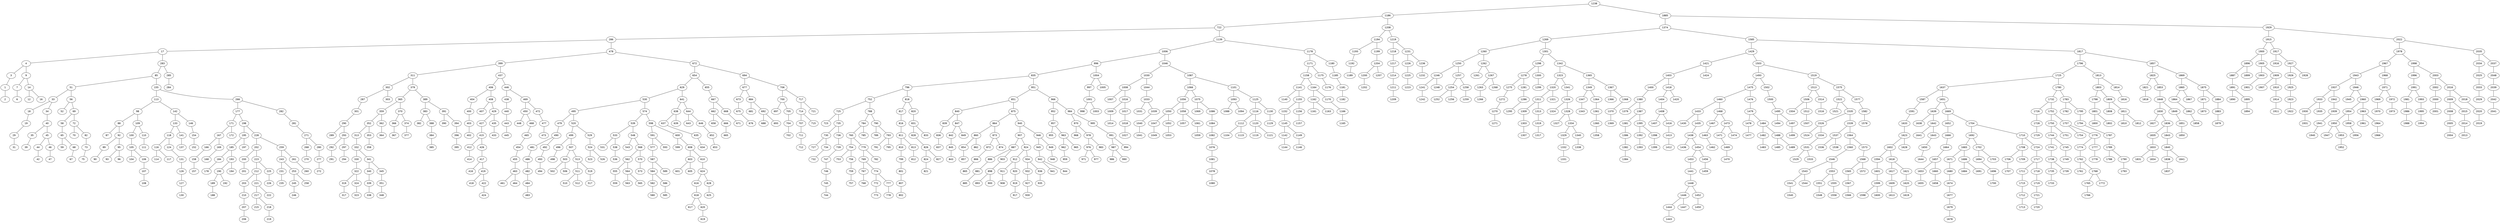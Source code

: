 graph BST {
    node [fontname="Helvetica"];
    1238 [label="1238"];
    1238 -- 1186;
    1186 [label="1186"];
    1186 -- 722;
    722 [label="722"];
    722 -- 286;
    286 [label="286"];
    286 -- 17;
    17 [label="17"];
    17 -- 4;
    4 [label="4"];
    4 -- 3;
    3 [label="3"];
    3 -- 1;
    1 [label="1"];
    1 -- 2;
    2 [label="2"];
    4 -- 9;
    9 [label="9"];
    9 -- 7;
    7 [label="7"];
    7 -- 6;
    6 [label="6"];
    9 -- 14;
    14 [label="14"];
    14 -- 12;
    12 [label="12"];
    14 -- 16;
    16 [label="16"];
    17 -- 283;
    283 [label="283"];
    283 -- 85;
    85 [label="85"];
    85 -- 51;
    51 [label="51"];
    51 -- 33;
    33 [label="33"];
    33 -- 18;
    18 [label="18"];
    18 -- 19;
    19 [label="19"];
    19 -- 29;
    29 [label="29"];
    29 -- 31;
    31 [label="31"];
    33 -- 34;
    34 [label="34"];
    34 -- 40;
    40 [label="40"];
    40 -- 35;
    35 [label="35"];
    35 -- 39;
    39 [label="39"];
    40 -- 45;
    45 [label="45"];
    45 -- 44;
    44 [label="44"];
    44 -- 42;
    42 [label="42"];
    45 -- 46;
    46 [label="46"];
    46 -- 47;
    47 [label="47"];
    51 -- 56;
    56 [label="56"];
    56 -- 52;
    52 [label="52"];
    56 -- 69;
    69 [label="69"];
    69 -- 58;
    58 [label="58"];
    58 -- 65;
    65 [label="65"];
    65 -- 59;
    59 [label="59"];
    65 -- 68;
    68 [label="68"];
    68 -- 67;
    67 [label="67"];
    69 -- 72;
    72 [label="72"];
    72 -- 70;
    70 [label="70"];
    72 -- 82;
    82 [label="82"];
    82 -- 73;
    73 [label="73"];
    73 -- 75;
    75 [label="75"];
    85 -- 155;
    155 [label="155"];
    155 -- 113;
    113 [label="113"];
    113 -- 98;
    98 [label="98"];
    98 -- 88;
    88 [label="88"];
    88 -- 87;
    87 [label="87"];
    88 -- 92;
    92 [label="92"];
    92 -- 89;
    89 [label="89"];
    89 -- 90;
    90 [label="90"];
    92 -- 95;
    95 [label="95"];
    95 -- 93;
    93 [label="93"];
    95 -- 96;
    96 [label="96"];
    98 -- 109;
    109 [label="109"];
    109 -- 100;
    100 [label="100"];
    100 -- 105;
    105 [label="105"];
    105 -- 104;
    104 [label="104"];
    105 -- 106;
    106 [label="106"];
    106 -- 107;
    107 [label="107"];
    107 -- 108;
    108 [label="108"];
    109 -- 110;
    110 [label="110"];
    110 -- 111;
    111 [label="111"];
    113 -- 142;
    142 [label="142"];
    142 -- 133;
    133 [label="133"];
    133 -- 118;
    118 [label="118"];
    118 -- 116;
    116 [label="116"];
    116 -- 114;
    114 [label="114"];
    116 -- 117;
    117 [label="117"];
    118 -- 124;
    124 [label="124"];
    124 -- 131;
    131 [label="131"];
    131 -- 126;
    126 [label="126"];
    126 -- 127;
    127 [label="127"];
    127 -- 130;
    130 [label="130"];
    133 -- 141;
    141 [label="141"];
    141 -- 137;
    137 [label="137"];
    142 -- 146;
    146 [label="146"];
    146 -- 154;
    154 [label="154"];
    154 -- 152;
    152 [label="152"];
    155 -- 266;
    266 [label="266"];
    266 -- 177;
    177 [label="177"];
    177 -- 171;
    171 [label="171"];
    171 -- 167;
    167 [label="167"];
    167 -- 166;
    166 [label="166"];
    166 -- 158;
    158 [label="158"];
    158 -- 157;
    157 [label="157"];
    167 -- 169;
    169 [label="169"];
    169 -- 168;
    168 [label="168"];
    171 -- 172;
    172 [label="172"];
    177 -- 198;
    198 [label="198"];
    198 -- 195;
    195 [label="195"];
    195 -- 185;
    185 [label="185"];
    185 -- 184;
    184 [label="184"];
    184 -- 178;
    178 [label="178"];
    185 -- 193;
    193 [label="193"];
    193 -- 190;
    190 [label="190"];
    190 -- 189;
    189 [label="189"];
    189 -- 188;
    188 [label="188"];
    190 -- 192;
    192 [label="192"];
    193 -- 194;
    194 [label="194"];
    195 -- 197;
    197 [label="197"];
    198 -- 228;
    228 [label="228"];
    228 -- 202;
    202 [label="202"];
    202 -- 200;
    200 [label="200"];
    200 -- 201;
    201 [label="201"];
    202 -- 223;
    223 [label="223"];
    223 -- 212;
    212 [label="212"];
    212 -- 203;
    203 [label="203"];
    203 -- 210;
    210 [label="210"];
    210 -- 207;
    207 [label="207"];
    207 -- 206;
    206 [label="206"];
    212 -- 221;
    221 [label="221"];
    221 -- 217;
    217 [label="217"];
    217 -- 215;
    215 [label="215"];
    217 -- 218;
    218 [label="218"];
    218 -- 219;
    219 [label="219"];
    221 -- 222;
    222 [label="222"];
    223 -- 225;
    225 [label="225"];
    225 -- 226;
    226 [label="226"];
    228 -- 259;
    259 [label="259"];
    259 -- 243;
    243 [label="243"];
    243 -- 231;
    231 [label="231"];
    231 -- 235;
    235 [label="235"];
    243 -- 253;
    253 [label="253"];
    253 -- 245;
    245 [label="245"];
    245 -- 246;
    246 [label="246"];
    253 -- 258;
    258 [label="258"];
    259 -- 261;
    261 [label="261"];
    261 -- 260;
    260 [label="260"];
    266 -- 282;
    282 [label="282"];
    282 -- 281;
    281 [label="281"];
    281 -- 271;
    271 [label="271"];
    271 -- 268;
    268 [label="268"];
    268 -- 270;
    270 [label="270"];
    271 -- 280;
    280 [label="280"];
    280 -- 277;
    277 [label="277"];
    277 -- 272;
    272 [label="272"];
    283 -- 285;
    285 [label="285"];
    285 -- 284;
    284 [label="284"];
    286 -- 478;
    478 [label="478"];
    478 -- 399;
    399 [label="399"];
    399 -- 311;
    311 [label="311"];
    311 -- 302;
    302 [label="302"];
    302 -- 287;
    287 [label="287"];
    287 -- 301;
    301 [label="301"];
    301 -- 290;
    290 [label="290"];
    290 -- 289;
    289 [label="289"];
    290 -- 293;
    293 [label="293"];
    293 -- 292;
    292 [label="292"];
    292 -- 291;
    291 [label="291"];
    293 -- 297;
    297 [label="297"];
    297 -- 294;
    294 [label="294"];
    302 -- 303;
    303 [label="303"];
    311 -- 379;
    379 [label="379"];
    379 -- 365;
    365 [label="365"];
    365 -- 359;
    359 [label="359"];
    359 -- 352;
    352 [label="352"];
    352 -- 313;
    313 [label="313"];
    313 -- 332;
    332 [label="332"];
    332 -- 330;
    330 [label="330"];
    330 -- 322;
    322 [label="322"];
    322 -- 319;
    319 [label="319"];
    319 -- 317;
    317 [label="317"];
    322 -- 324;
    324 [label="324"];
    324 -- 323;
    323 [label="323"];
    332 -- 341;
    341 [label="341"];
    341 -- 340;
    340 [label="340"];
    340 -- 339;
    339 [label="339"];
    339 -- 338;
    338 [label="338"];
    341 -- 345;
    345 [label="345"];
    345 -- 351;
    351 [label="351"];
    351 -- 348;
    348 [label="348"];
    352 -- 353;
    353 [label="353"];
    353 -- 358;
    358 [label="358"];
    359 -- 362;
    362 [label="362"];
    362 -- 364;
    364 [label="364"];
    365 -- 370;
    370 [label="370"];
    370 -- 366;
    366 [label="366"];
    366 -- 367;
    367 [label="367"];
    370 -- 374;
    374 [label="374"];
    374 -- 377;
    377 [label="377"];
    379 -- 389;
    389 [label="389"];
    389 -- 383;
    383 [label="383"];
    383 -- 382;
    382 [label="382"];
    383 -- 388;
    388 [label="388"];
    388 -- 384;
    384 [label="384"];
    384 -- 385;
    385 [label="385"];
    389 -- 391;
    391 [label="391"];
    391 -- 390;
    390 [label="390"];
    391 -- 394;
    394 [label="394"];
    394 -- 396;
    396 [label="396"];
    396 -- 395;
    395 [label="395"];
    399 -- 437;
    437 [label="437"];
    437 -- 406;
    406 [label="406"];
    406 -- 404;
    404 [label="404"];
    404 -- 400;
    400 [label="400"];
    400 -- 403;
    403 [label="403"];
    403 -- 402;
    402 [label="402"];
    406 -- 408;
    408 [label="408"];
    408 -- 407;
    407 [label="407"];
    408 -- 429;
    429 [label="429"];
    429 -- 427;
    427 [label="427"];
    427 -- 415;
    415 [label="415"];
    415 -- 412;
    412 [label="412"];
    412 -- 414;
    414 [label="414"];
    415 -- 426;
    426 [label="426"];
    426 -- 417;
    417 [label="417"];
    417 -- 416;
    416 [label="416"];
    417 -- 419;
    419 [label="419"];
    419 -- 418;
    418 [label="418"];
    419 -- 422;
    422 [label="422"];
    422 -- 424;
    424 [label="424"];
    429 -- 435;
    435 [label="435"];
    435 -- 433;
    433 [label="433"];
    437 -- 446;
    446 [label="446"];
    446 -- 438;
    438 [label="438"];
    438 -- 440;
    440 [label="440"];
    440 -- 443;
    443 [label="443"];
    443 -- 445;
    445 [label="445"];
    446 -- 469;
    469 [label="469"];
    469 -- 450;
    450 [label="450"];
    450 -- 448;
    448 [label="448"];
    450 -- 468;
    468 [label="468"];
    468 -- 465;
    465 [label="465"];
    465 -- 454;
    454 [label="454"];
    454 -- 455;
    455 [label="455"];
    455 -- 463;
    463 [label="463"];
    463 -- 461;
    461 [label="461"];
    463 -- 464;
    464 [label="464"];
    469 -- 472;
    472 [label="472"];
    472 -- 477;
    477 [label="477"];
    477 -- 473;
    473 [label="473"];
    478 -- 672;
    672 [label="672"];
    672 -- 654;
    654 [label="654"];
    654 -- 629;
    629 [label="629"];
    629 -- 530;
    530 [label="530"];
    530 -- 495;
    495 [label="495"];
    495 -- 479;
    479 [label="479"];
    479 -- 490;
    490 [label="490"];
    490 -- 481;
    481 [label="481"];
    481 -- 486;
    486 [label="486"];
    486 -- 482;
    482 [label="482"];
    482 -- 484;
    484 [label="484"];
    484 -- 483;
    483 [label="483"];
    490 -- 492;
    492 [label="492"];
    492 -- 493;
    493 [label="493"];
    493 -- 494;
    494 [label="494"];
    495 -- 520;
    520 [label="520"];
    520 -- 499;
    499 [label="499"];
    499 -- 496;
    496 [label="496"];
    496 -- 498;
    498 [label="498"];
    499 -- 507;
    507 [label="507"];
    507 -- 503;
    503 [label="503"];
    503 -- 502;
    502 [label="502"];
    503 -- 506;
    506 [label="506"];
    507 -- 513;
    513 [label="513"];
    513 -- 511;
    511 [label="511"];
    511 -- 510;
    510 [label="510"];
    511 -- 512;
    512 [label="512"];
    513 -- 519;
    519 [label="519"];
    519 -- 517;
    517 [label="517"];
    520 -- 529;
    529 [label="529"];
    529 -- 524;
    524 [label="524"];
    524 -- 523;
    523 [label="523"];
    524 -- 526;
    526 [label="526"];
    530 -- 574;
    574 [label="574"];
    574 -- 539;
    539 [label="539"];
    539 -- 533;
    533 [label="533"];
    533 -- 531;
    531 [label="531"];
    533 -- 538;
    538 [label="538"];
    538 -- 536;
    536 [label="536"];
    539 -- 548;
    548 [label="548"];
    548 -- 543;
    543 [label="543"];
    548 -- 568;
    568 [label="568"];
    568 -- 562;
    562 [label="562"];
    562 -- 555;
    555 [label="555"];
    555 -- 559;
    559 [label="559"];
    562 -- 564;
    564 [label="564"];
    564 -- 563;
    563 [label="563"];
    564 -- 565;
    565 [label="565"];
    568 -- 570;
    570 [label="570"];
    570 -- 573;
    573 [label="573"];
    574 -- 598;
    598 [label="598"];
    598 -- 591;
    591 [label="591"];
    591 -- 577;
    577 [label="577"];
    577 -- 587;
    587 [label="587"];
    587 -- 584;
    584 [label="584"];
    584 -- 582;
    582 [label="582"];
    582 -- 580;
    580 [label="580"];
    584 -- 586;
    586 [label="586"];
    586 -- 585;
    585 [label="585"];
    587 -- 589;
    589 [label="589"];
    591 -- 593;
    593 [label="593"];
    598 -- 600;
    600 [label="600"];
    600 -- 599;
    599 [label="599"];
    600 -- 608;
    608 [label="608"];
    608 -- 603;
    603 [label="603"];
    603 -- 601;
    601 [label="601"];
    603 -- 605;
    605 [label="605"];
    608 -- 610;
    610 [label="610"];
    610 -- 624;
    624 [label="624"];
    624 -- 616;
    616 [label="616"];
    616 -- 618;
    618 [label="618"];
    618 -- 617;
    617 [label="617"];
    618 -- 620;
    620 [label="620"];
    620 -- 619;
    619 [label="619"];
    624 -- 628;
    628 [label="628"];
    628 -- 625;
    625 [label="625"];
    629 -- 641;
    641 [label="641"];
    641 -- 638;
    638 [label="638"];
    638 -- 637;
    637 [label="637"];
    637 -- 635;
    635 [label="635"];
    635 -- 634;
    634 [label="634"];
    638 -- 639;
    639 [label="639"];
    641 -- 644;
    644 [label="644"];
    644 -- 643;
    643 [label="643"];
    644 -- 646;
    646 [label="646"];
    646 -- 652;
    652 [label="652"];
    652 -- 653;
    653 [label="653"];
    654 -- 655;
    655 [label="655"];
    655 -- 667;
    667 [label="667"];
    667 -- 662;
    662 [label="662"];
    662 -- 658;
    658 [label="658"];
    662 -- 666;
    666 [label="666"];
    666 -- 665;
    665 [label="665"];
    667 -- 668;
    668 [label="668"];
    668 -- 671;
    671 [label="671"];
    672 -- 694;
    694 [label="694"];
    694 -- 677;
    677 [label="677"];
    677 -- 673;
    673 [label="673"];
    673 -- 675;
    675 [label="675"];
    675 -- 676;
    676 [label="676"];
    677 -- 684;
    684 [label="684"];
    684 -- 681;
    681 [label="681"];
    684 -- 692;
    692 [label="692"];
    692 -- 688;
    688 [label="688"];
    692 -- 693;
    693 [label="693"];
    694 -- 706;
    706 [label="706"];
    706 -- 700;
    700 [label="700"];
    700 -- 697;
    697 [label="697"];
    700 -- 705;
    705 [label="705"];
    705 -- 704;
    704 [label="704"];
    704 -- 702;
    702 [label="702"];
    706 -- 717;
    717 [label="717"];
    717 -- 714;
    714 [label="714"];
    714 -- 707;
    707 [label="707"];
    707 -- 711;
    711 [label="711"];
    711 -- 712;
    712 [label="712"];
    714 -- 715;
    715 [label="715"];
    717 -- 721;
    721 [label="721"];
    722 -- 1139;
    1139 [label="1139"];
    1139 -- 1006;
    1006 [label="1006"];
    1006 -- 996;
    996 [label="996"];
    996 -- 835;
    835 [label="835"];
    835 -- 796;
    796 [label="796"];
    796 -- 752;
    752 [label="752"];
    752 -- 725;
    725 [label="725"];
    725 -- 723;
    723 [label="723"];
    725 -- 735;
    735 [label="735"];
    735 -- 730;
    730 [label="730"];
    730 -- 727;
    727 [label="727"];
    730 -- 734;
    734 [label="734"];
    734 -- 732;
    732 [label="732"];
    735 -- 736;
    736 [label="736"];
    736 -- 739;
    739 [label="739"];
    739 -- 747;
    747 [label="747"];
    747 -- 746;
    746 [label="746"];
    746 -- 745;
    745 [label="745"];
    745 -- 744;
    744 [label="744"];
    752 -- 788;
    788 [label="788"];
    788 -- 784;
    784 [label="784"];
    784 -- 760;
    760 [label="760"];
    760 -- 754;
    754 [label="754"];
    754 -- 753;
    753 [label="753"];
    754 -- 756;
    756 [label="756"];
    756 -- 759;
    759 [label="759"];
    759 -- 757;
    757 [label="757"];
    760 -- 779;
    779 [label="779"];
    779 -- 769;
    769 [label="769"];
    769 -- 767;
    767 [label="767"];
    767 -- 768;
    768 [label="768"];
    769 -- 774;
    774 [label="774"];
    774 -- 772;
    772 [label="772"];
    772 -- 773;
    773 [label="773"];
    774 -- 777;
    777 [label="777"];
    777 -- 778;
    778 [label="778"];
    779 -- 782;
    782 [label="782"];
    784 -- 785;
    785 [label="785"];
    788 -- 790;
    790 [label="790"];
    790 -- 789;
    789 [label="789"];
    790 -- 793;
    793 [label="793"];
    793 -- 791;
    791 [label="791"];
    793 -- 795;
    795 [label="795"];
    796 -- 818;
    818 [label="818"];
    818 -- 817;
    817 [label="817"];
    817 -- 816;
    816 [label="816"];
    816 -- 811;
    811 [label="811"];
    811 -- 810;
    810 [label="810"];
    810 -- 799;
    799 [label="799"];
    799 -- 801;
    801 [label="801"];
    801 -- 807;
    807 [label="807"];
    807 -- 802;
    802 [label="802"];
    811 -- 813;
    813 [label="813"];
    813 -- 812;
    812 [label="812"];
    818 -- 820;
    820 [label="820"];
    820 -- 831;
    831 [label="831"];
    831 -- 828;
    828 [label="828"];
    828 -- 826;
    826 [label="826"];
    826 -- 824;
    824 [label="824"];
    824 -- 821;
    821 [label="821"];
    826 -- 827;
    827 [label="827"];
    831 -- 833;
    833 [label="833"];
    835 -- 951;
    951 [label="951"];
    951 -- 851;
    851 [label="851"];
    851 -- 840;
    840 [label="840"];
    840 -- 839;
    839 [label="839"];
    839 -- 836;
    836 [label="836"];
    836 -- 837;
    837 [label="837"];
    840 -- 847;
    847 [label="847"];
    847 -- 842;
    842 [label="842"];
    842 -- 845;
    845 [label="845"];
    845 -- 843;
    843 [label="843"];
    847 -- 849;
    849 [label="849"];
    851 -- 875;
    875 [label="875"];
    875 -- 864;
    864 [label="864"];
    864 -- 860;
    860 [label="860"];
    860 -- 854;
    854 [label="854"];
    854 -- 857;
    857 [label="857"];
    860 -- 862;
    862 [label="862"];
    864 -- 873;
    873 [label="873"];
    873 -- 872;
    872 [label="872"];
    872 -- 866;
    866 [label="866"];
    866 -- 865;
    865 [label="865"];
    873 -- 874;
    874 [label="874"];
    875 -- 940;
    940 [label="940"];
    940 -- 907;
    907 [label="907"];
    907 -- 887;
    887 [label="887"];
    887 -- 886;
    886 [label="886"];
    886 -- 881;
    881 [label="881"];
    881 -- 885;
    885 [label="885"];
    887 -- 903;
    903 [label="903"];
    903 -- 898;
    898 [label="898"];
    898 -- 893;
    893 [label="893"];
    898 -- 900;
    900 [label="900"];
    907 -- 924;
    924 [label="924"];
    924 -- 912;
    912 [label="912"];
    912 -- 911;
    911 [label="911"];
    911 -- 908;
    908 [label="908"];
    912 -- 920;
    920 [label="920"];
    920 -- 919;
    919 [label="919"];
    919 -- 917;
    917 [label="917"];
    924 -- 934;
    934 [label="934"];
    934 -- 932;
    932 [label="932"];
    932 -- 927;
    927 [label="927"];
    927 -- 930;
    930 [label="930"];
    934 -- 936;
    936 [label="936"];
    936 -- 935;
    935 [label="935"];
    940 -- 946;
    946 [label="946"];
    946 -- 945;
    945 [label="945"];
    945 -- 942;
    942 [label="942"];
    942 -- 941;
    941 [label="941"];
    942 -- 944;
    944 [label="944"];
    946 -- 949;
    949 [label="949"];
    949 -- 948;
    948 [label="948"];
    951 -- 966;
    966 [label="966"];
    966 -- 952;
    952 [label="952"];
    952 -- 957;
    957 [label="957"];
    957 -- 955;
    955 [label="955"];
    957 -- 963;
    963 [label="963"];
    963 -- 962;
    962 [label="962"];
    962 -- 959;
    959 [label="959"];
    963 -- 965;
    965 [label="965"];
    966 -- 984;
    984 [label="984"];
    984 -- 970;
    970 [label="970"];
    970 -- 968;
    968 [label="968"];
    970 -- 978;
    978 [label="978"];
    978 -- 976;
    976 [label="976"];
    976 -- 971;
    971 [label="971"];
    976 -- 977;
    977 [label="977"];
    978 -- 983;
    983 [label="983"];
    984 -- 995;
    995 [label="995"];
    995 -- 991;
    991 [label="991"];
    991 -- 987;
    987 [label="987"];
    987 -- 986;
    986 [label="986"];
    987 -- 990;
    990 [label="990"];
    991 -- 994;
    994 [label="994"];
    996 -- 1004;
    1004 [label="1004"];
    1004 -- 997;
    997 [label="997"];
    997 -- 1001;
    1001 [label="1001"];
    1001 -- 998;
    998 [label="998"];
    1001 -- 1003;
    1003 [label="1003"];
    1004 -- 1005;
    1005 [label="1005"];
    1006 -- 1046;
    1046 [label="1046"];
    1046 -- 1030;
    1030 [label="1030"];
    1030 -- 1008;
    1008 [label="1008"];
    1008 -- 1007;
    1007 [label="1007"];
    1008 -- 1016;
    1016 [label="1016"];
    1016 -- 1009;
    1009 [label="1009"];
    1009 -- 1014;
    1014 [label="1014"];
    1016 -- 1017;
    1017 [label="1017"];
    1017 -- 1018;
    1018 [label="1018"];
    1018 -- 1027;
    1027 [label="1027"];
    1030 -- 1044;
    1044 [label="1044"];
    1044 -- 1033;
    1033 [label="1033"];
    1033 -- 1031;
    1031 [label="1031"];
    1033 -- 1039;
    1039 [label="1039"];
    1039 -- 1040;
    1040 [label="1040"];
    1040 -- 1041;
    1041 [label="1041"];
    1046 -- 1087;
    1087 [label="1087"];
    1087 -- 1066;
    1066 [label="1066"];
    1066 -- 1056;
    1056 [label="1056"];
    1056 -- 1050;
    1050 [label="1050"];
    1050 -- 1047;
    1047 [label="1047"];
    1047 -- 1049;
    1049 [label="1049"];
    1050 -- 1052;
    1052 [label="1052"];
    1052 -- 1053;
    1053 [label="1053"];
    1056 -- 1058;
    1058 [label="1058"];
    1058 -- 1057;
    1057 [label="1057"];
    1058 -- 1061;
    1061 [label="1061"];
    1061 -- 1059;
    1059 [label="1059"];
    1066 -- 1075;
    1075 [label="1075"];
    1075 -- 1069;
    1069 [label="1069"];
    1075 -- 1086;
    1086 [label="1086"];
    1086 -- 1084;
    1084 [label="1084"];
    1084 -- 1082;
    1082 [label="1082"];
    1082 -- 1076;
    1076 [label="1076"];
    1076 -- 1081;
    1081 [label="1081"];
    1081 -- 1078;
    1078 [label="1078"];
    1078 -- 1080;
    1080 [label="1080"];
    1087 -- 1101;
    1101 [label="1101"];
    1101 -- 1093;
    1093 [label="1093"];
    1093 -- 1088;
    1088 [label="1088"];
    1093 -- 1094;
    1094 [label="1094"];
    1101 -- 1125;
    1125 [label="1125"];
    1125 -- 1116;
    1116 [label="1116"];
    1116 -- 1112;
    1112 [label="1112"];
    1112 -- 1104;
    1104 [label="1104"];
    1112 -- 1115;
    1115 [label="1115"];
    1116 -- 1120;
    1120 [label="1120"];
    1120 -- 1119;
    1119 [label="1119"];
    1120 -- 1121;
    1121 [label="1121"];
    1125 -- 1130;
    1130 [label="1130"];
    1130 -- 1129;
    1129 [label="1129"];
    1139 -- 1178;
    1178 [label="1178"];
    1178 -- 1171;
    1171 [label="1171"];
    1171 -- 1158;
    1158 [label="1158"];
    1158 -- 1141;
    1141 [label="1141"];
    1141 -- 1140;
    1140 [label="1140"];
    1141 -- 1155;
    1155 [label="1155"];
    1155 -- 1152;
    1152 [label="1152"];
    1152 -- 1145;
    1145 [label="1145"];
    1145 -- 1142;
    1142 [label="1142"];
    1142 -- 1144;
    1144 [label="1144"];
    1145 -- 1149;
    1149 [label="1149"];
    1149 -- 1146;
    1146 [label="1146"];
    1155 -- 1156;
    1156 [label="1156"];
    1156 -- 1157;
    1157 [label="1157"];
    1158 -- 1164;
    1164 [label="1164"];
    1164 -- 1162;
    1162 [label="1162"];
    1162 -- 1161;
    1161 [label="1161"];
    1162 -- 1163;
    1163 [label="1163"];
    1164 -- 1170;
    1170 [label="1170"];
    1170 -- 1166;
    1166 [label="1166"];
    1166 -- 1165;
    1165 [label="1165"];
    1171 -- 1175;
    1175 [label="1175"];
    1175 -- 1176;
    1176 [label="1176"];
    1178 -- 1180;
    1180 [label="1180"];
    1180 -- 1185;
    1185 [label="1185"];
    1185 -- 1181;
    1181 [label="1181"];
    1181 -- 1182;
    1182 [label="1182"];
    1186 -- 1208;
    1208 [label="1208"];
    1208 -- 1194;
    1194 [label="1194"];
    1194 -- 1193;
    1193 [label="1193"];
    1193 -- 1192;
    1192 [label="1192"];
    1192 -- 1189;
    1189 [label="1189"];
    1194 -- 1199;
    1199 [label="1199"];
    1199 -- 1204;
    1204 [label="1204"];
    1204 -- 1200;
    1200 [label="1200"];
    1200 -- 1202;
    1202 [label="1202"];
    1204 -- 1207;
    1207 [label="1207"];
    1208 -- 1219;
    1219 [label="1219"];
    1219 -- 1218;
    1218 [label="1218"];
    1218 -- 1217;
    1217 [label="1217"];
    1217 -- 1214;
    1214 [label="1214"];
    1214 -- 1211;
    1211 [label="1211"];
    1211 -- 1209;
    1209 [label="1209"];
    1219 -- 1231;
    1231 [label="1231"];
    1231 -- 1226;
    1226 [label="1226"];
    1226 -- 1225;
    1225 [label="1225"];
    1225 -- 1223;
    1223 [label="1223"];
    1231 -- 1236;
    1236 [label="1236"];
    1236 -- 1232;
    1232 [label="1232"];
    1238 -- 1885;
    1885 [label="1885"];
    1885 -- 1374;
    1374 [label="1374"];
    1374 -- 1269;
    1269 [label="1269"];
    1269 -- 1260;
    1260 [label="1260"];
    1260 -- 1250;
    1250 [label="1250"];
    1250 -- 1246;
    1246 [label="1246"];
    1246 -- 1241;
    1241 [label="1241"];
    1241 -- 1242;
    1242 [label="1242"];
    1246 -- 1248;
    1248 [label="1248"];
    1250 -- 1257;
    1257 [label="1257"];
    1257 -- 1254;
    1254 [label="1254"];
    1254 -- 1252;
    1252 [label="1252"];
    1254 -- 1256;
    1256 [label="1256"];
    1257 -- 1258;
    1258 [label="1258"];
    1258 -- 1259;
    1259 [label="1259"];
    1260 -- 1262;
    1262 [label="1262"];
    1262 -- 1261;
    1261 [label="1261"];
    1262 -- 1267;
    1267 [label="1267"];
    1267 -- 1263;
    1263 [label="1263"];
    1263 -- 1266;
    1266 [label="1266"];
    1267 -- 1268;
    1268 [label="1268"];
    1269 -- 1301;
    1301 [label="1301"];
    1301 -- 1298;
    1298 [label="1298"];
    1298 -- 1278;
    1278 [label="1278"];
    1278 -- 1275;
    1275 [label="1275"];
    1275 -- 1272;
    1272 [label="1272"];
    1272 -- 1270;
    1270 [label="1270"];
    1270 -- 1271;
    1271 [label="1271"];
    1278 -- 1281;
    1281 [label="1281"];
    1281 -- 1286;
    1286 [label="1286"];
    1286 -- 1295;
    1295 [label="1295"];
    1298 -- 1300;
    1300 [label="1300"];
    1300 -- 1299;
    1299 [label="1299"];
    1301 -- 1342;
    1342 [label="1342"];
    1342 -- 1323;
    1323 [label="1323"];
    1323 -- 1320;
    1320 [label="1320"];
    1320 -- 1311;
    1311 [label="1311"];
    1311 -- 1309;
    1309 [label="1309"];
    1309 -- 1303;
    1303 [label="1303"];
    1303 -- 1307;
    1307 [label="1307"];
    1311 -- 1313;
    1313 [label="1313"];
    1313 -- 1319;
    1319 [label="1319"];
    1319 -- 1317;
    1317 [label="1317"];
    1320 -- 1321;
    1321 [label="1321"];
    1323 -- 1341;
    1341 [label="1341"];
    1341 -- 1326;
    1326 [label="1326"];
    1326 -- 1324;
    1324 [label="1324"];
    1326 -- 1328;
    1328 [label="1328"];
    1328 -- 1327;
    1327 [label="1327"];
    1328 -- 1334;
    1334 [label="1334"];
    1334 -- 1329;
    1329 [label="1329"];
    1329 -- 1332;
    1332 [label="1332"];
    1332 -- 1331;
    1331 [label="1331"];
    1334 -- 1340;
    1340 [label="1340"];
    1340 -- 1338;
    1338 [label="1338"];
    1342 -- 1365;
    1365 [label="1365"];
    1365 -- 1349;
    1349 [label="1349"];
    1349 -- 1347;
    1347 [label="1347"];
    1347 -- 1343;
    1343 [label="1343"];
    1349 -- 1364;
    1364 [label="1364"];
    1364 -- 1361;
    1361 [label="1361"];
    1361 -- 1360;
    1360 [label="1360"];
    1360 -- 1358;
    1358 [label="1358"];
    1365 -- 1367;
    1367 [label="1367"];
    1367 -- 1366;
    1366 [label="1366"];
    1367 -- 1368;
    1368 [label="1368"];
    1368 -- 1370;
    1370 [label="1370"];
    1370 -- 1369;
    1369 [label="1369"];
    1374 -- 1585;
    1585 [label="1585"];
    1585 -- 1429;
    1429 [label="1429"];
    1429 -- 1421;
    1421 [label="1421"];
    1421 -- 1403;
    1403 [label="1403"];
    1403 -- 1400;
    1400 [label="1400"];
    1400 -- 1380;
    1380 [label="1380"];
    1380 -- 1379;
    1379 [label="1379"];
    1380 -- 1387;
    1387 [label="1387"];
    1387 -- 1381;
    1381 [label="1381"];
    1381 -- 1386;
    1386 [label="1386"];
    1386 -- 1382;
    1382 [label="1382"];
    1382 -- 1384;
    1384 [label="1384"];
    1387 -- 1395;
    1395 [label="1395"];
    1395 -- 1392;
    1392 [label="1392"];
    1392 -- 1393;
    1393 [label="1393"];
    1395 -- 1398;
    1398 [label="1398"];
    1398 -- 1399;
    1399 [label="1399"];
    1403 -- 1418;
    1418 [label="1418"];
    1418 -- 1404;
    1404 [label="1404"];
    1404 -- 1408;
    1408 [label="1408"];
    1408 -- 1407;
    1407 [label="1407"];
    1408 -- 1416;
    1416 [label="1416"];
    1416 -- 1413;
    1413 [label="1413"];
    1413 -- 1412;
    1412 [label="1412"];
    1418 -- 1420;
    1420 [label="1420"];
    1421 -- 1424;
    1424 [label="1424"];
    1429 -- 1503;
    1503 [label="1503"];
    1503 -- 1493;
    1493 [label="1493"];
    1493 -- 1475;
    1475 [label="1475"];
    1475 -- 1460;
    1460 [label="1460"];
    1460 -- 1433;
    1433 [label="1433"];
    1433 -- 1430;
    1430 [label="1430"];
    1433 -- 1435;
    1435 [label="1435"];
    1435 -- 1438;
    1438 [label="1438"];
    1438 -- 1436;
    1436 [label="1436"];
    1438 -- 1454;
    1454 [label="1454"];
    1454 -- 1453;
    1453 [label="1453"];
    1453 -- 1441;
    1441 [label="1441"];
    1441 -- 1448;
    1448 [label="1448"];
    1448 -- 1446;
    1446 [label="1446"];
    1446 -- 1444;
    1444 [label="1444"];
    1444 -- 1443;
    1443 [label="1443"];
    1446 -- 1447;
    1447 [label="1447"];
    1448 -- 1452;
    1452 [label="1452"];
    1452 -- 1450;
    1450 [label="1450"];
    1454 -- 1456;
    1456 [label="1456"];
    1456 -- 1459;
    1459 [label="1459"];
    1460 -- 1468;
    1468 [label="1468"];
    1468 -- 1467;
    1467 [label="1467"];
    1467 -- 1463;
    1463 [label="1463"];
    1463 -- 1462;
    1462 [label="1462"];
    1468 -- 1473;
    1473 [label="1473"];
    1473 -- 1471;
    1471 [label="1471"];
    1471 -- 1469;
    1469 [label="1469"];
    1469 -- 1470;
    1470 [label="1470"];
    1473 -- 1474;
    1474 [label="1474"];
    1475 -- 1476;
    1476 [label="1476"];
    1476 -- 1479;
    1479 [label="1479"];
    1479 -- 1478;
    1478 [label="1478"];
    1478 -- 1477;
    1477 [label="1477"];
    1479 -- 1484;
    1484 [label="1484"];
    1484 -- 1482;
    1482 [label="1482"];
    1482 -- 1483;
    1483 [label="1483"];
    1484 -- 1488;
    1488 [label="1488"];
    1488 -- 1485;
    1485 [label="1485"];
    1488 -- 1489;
    1489 [label="1489"];
    1493 -- 1502;
    1502 [label="1502"];
    1502 -- 1500;
    1500 [label="1500"];
    1500 -- 1495;
    1495 [label="1495"];
    1495 -- 1494;
    1494 [label="1494"];
    1495 -- 1497;
    1497 [label="1497"];
    1497 -- 1499;
    1499 [label="1499"];
    1503 -- 1519;
    1519 [label="1519"];
    1519 -- 1513;
    1513 [label="1513"];
    1513 -- 1506;
    1506 [label="1506"];
    1506 -- 1504;
    1504 [label="1504"];
    1506 -- 1512;
    1512 [label="1512"];
    1512 -- 1507;
    1507 [label="1507"];
    1513 -- 1514;
    1514 [label="1514"];
    1514 -- 1516;
    1516 [label="1516"];
    1519 -- 1575;
    1575 [label="1575"];
    1575 -- 1522;
    1522 [label="1522"];
    1522 -- 1521;
    1521 [label="1521"];
    1522 -- 1535;
    1535 [label="1535"];
    1535 -- 1526;
    1526 [label="1526"];
    1526 -- 1524;
    1524 [label="1524"];
    1526 -- 1534;
    1534 [label="1534"];
    1534 -- 1531;
    1531 [label="1531"];
    1531 -- 1529;
    1529 [label="1529"];
    1531 -- 1533;
    1533 [label="1533"];
    1535 -- 1539;
    1539 [label="1539"];
    1539 -- 1537;
    1537 [label="1537"];
    1537 -- 1536;
    1536 [label="1536"];
    1537 -- 1538;
    1538 [label="1538"];
    1539 -- 1564;
    1564 [label="1564"];
    1564 -- 1560;
    1560 [label="1560"];
    1560 -- 1546;
    1546 [label="1546"];
    1546 -- 1543;
    1543 [label="1543"];
    1543 -- 1541;
    1541 [label="1541"];
    1541 -- 1540;
    1540 [label="1540"];
    1543 -- 1544;
    1544 [label="1544"];
    1546 -- 1553;
    1553 [label="1553"];
    1553 -- 1551;
    1551 [label="1551"];
    1551 -- 1548;
    1548 [label="1548"];
    1553 -- 1555;
    1555 [label="1555"];
    1555 -- 1558;
    1558 [label="1558"];
    1564 -- 1573;
    1573 [label="1573"];
    1573 -- 1568;
    1568 [label="1568"];
    1568 -- 1565;
    1565 [label="1565"];
    1565 -- 1567;
    1567 [label="1567"];
    1567 -- 1566;
    1566 [label="1566"];
    1568 -- 1572;
    1572 [label="1572"];
    1575 -- 1577;
    1577 [label="1577"];
    1577 -- 1582;
    1582 [label="1582"];
    1582 -- 1578;
    1578 [label="1578"];
    1585 -- 1817;
    1817 [label="1817"];
    1817 -- 1796;
    1796 [label="1796"];
    1796 -- 1725;
    1725 [label="1725"];
    1725 -- 1637;
    1637 [label="1637"];
    1637 -- 1587;
    1587 [label="1587"];
    1587 -- 1591;
    1591 [label="1591"];
    1591 -- 1633;
    1633 [label="1633"];
    1633 -- 1623;
    1623 [label="1623"];
    1623 -- 1602;
    1602 [label="1602"];
    1602 -- 1594;
    1594 [label="1594"];
    1594 -- 1601;
    1601 [label="1601"];
    1601 -- 1599;
    1599 [label="1599"];
    1599 -- 1598;
    1598 [label="1598"];
    1599 -- 1600;
    1600 [label="1600"];
    1602 -- 1618;
    1618 [label="1618"];
    1618 -- 1617;
    1617 [label="1617"];
    1617 -- 1609;
    1609 [label="1609"];
    1609 -- 1613;
    1613 [label="1613"];
    1618 -- 1621;
    1621 [label="1621"];
    1621 -- 1620;
    1620 [label="1620"];
    1620 -- 1619;
    1619 [label="1619"];
    1623 -- 1628;
    1628 [label="1628"];
    1637 -- 1651;
    1651 [label="1651"];
    1651 -- 1639;
    1639 [label="1639"];
    1639 -- 1638;
    1638 [label="1638"];
    1639 -- 1642;
    1642 [label="1642"];
    1642 -- 1641;
    1641 [label="1641"];
    1642 -- 1643;
    1643 [label="1643"];
    1643 -- 1650;
    1650 [label="1650"];
    1650 -- 1644;
    1644 [label="1644"];
    1651 -- 1669;
    1669 [label="1669"];
    1669 -- 1652;
    1652 [label="1652"];
    1652 -- 1666;
    1666 [label="1666"];
    1666 -- 1664;
    1664 [label="1664"];
    1664 -- 1657;
    1657 [label="1657"];
    1657 -- 1653;
    1653 [label="1653"];
    1653 -- 1655;
    1655 [label="1655"];
    1657 -- 1660;
    1660 [label="1660"];
    1660 -- 1658;
    1658 [label="1658"];
    1669 -- 1704;
    1704 [label="1704"];
    1704 -- 1692;
    1692 [label="1692"];
    1692 -- 1683;
    1683 [label="1683"];
    1683 -- 1671;
    1671 [label="1671"];
    1671 -- 1680;
    1680 [label="1680"];
    1680 -- 1674;
    1674 [label="1674"];
    1674 -- 1677;
    1677 [label="1677"];
    1677 -- 1679;
    1679 [label="1679"];
    1679 -- 1678;
    1678 [label="1678"];
    1683 -- 1686;
    1686 [label="1686"];
    1686 -- 1684;
    1684 [label="1684"];
    1686 -- 1691;
    1691 [label="1691"];
    1692 -- 1702;
    1702 [label="1702"];
    1702 -- 1694;
    1694 [label="1694"];
    1694 -- 1696;
    1696 [label="1696"];
    1696 -- 1700;
    1700 [label="1700"];
    1702 -- 1703;
    1703 [label="1703"];
    1704 -- 1710;
    1710 [label="1710"];
    1710 -- 1708;
    1708 [label="1708"];
    1708 -- 1706;
    1706 [label="1706"];
    1706 -- 1707;
    1707 [label="1707"];
    1708 -- 1709;
    1709 [label="1709"];
    1710 -- 1724;
    1724 [label="1724"];
    1724 -- 1717;
    1717 [label="1717"];
    1717 -- 1711;
    1711 [label="1711"];
    1711 -- 1715;
    1715 [label="1715"];
    1715 -- 1712;
    1712 [label="1712"];
    1712 -- 1713;
    1713 [label="1713"];
    1717 -- 1718;
    1718 [label="1718"];
    1718 -- 1719;
    1719 [label="1719"];
    1719 -- 1721;
    1721 [label="1721"];
    1721 -- 1720;
    1720 [label="1720"];
    1725 -- 1780;
    1780 [label="1780"];
    1780 -- 1732;
    1732 [label="1732"];
    1732 -- 1726;
    1726 [label="1726"];
    1726 -- 1728;
    1728 [label="1728"];
    1728 -- 1729;
    1729 [label="1729"];
    1732 -- 1752;
    1752 [label="1752"];
    1752 -- 1750;
    1750 [label="1750"];
    1750 -- 1744;
    1744 [label="1744"];
    1744 -- 1741;
    1741 [label="1741"];
    1741 -- 1738;
    1738 [label="1738"];
    1738 -- 1735;
    1735 [label="1735"];
    1735 -- 1733;
    1733 [label="1733"];
    1738 -- 1739;
    1739 [label="1739"];
    1744 -- 1745;
    1745 [label="1745"];
    1745 -- 1749;
    1749 [label="1749"];
    1750 -- 1751;
    1751 [label="1751"];
    1752 -- 1757;
    1757 [label="1757"];
    1757 -- 1754;
    1754 [label="1754"];
    1757 -- 1776;
    1776 [label="1776"];
    1776 -- 1774;
    1774 [label="1774"];
    1774 -- 1762;
    1762 [label="1762"];
    1762 -- 1761;
    1761 [label="1761"];
    1762 -- 1768;
    1768 [label="1768"];
    1768 -- 1765;
    1765 [label="1765"];
    1765 -- 1766;
    1766 [label="1766"];
    1768 -- 1772;
    1772 [label="1772"];
    1776 -- 1777;
    1777 [label="1777"];
    1777 -- 1778;
    1778 [label="1778"];
    1780 -- 1783;
    1783 [label="1783"];
    1783 -- 1782;
    1782 [label="1782"];
    1783 -- 1795;
    1795 [label="1795"];
    1795 -- 1794;
    1794 [label="1794"];
    1794 -- 1787;
    1787 [label="1787"];
    1787 -- 1789;
    1789 [label="1789"];
    1789 -- 1788;
    1788 [label="1788"];
    1789 -- 1790;
    1790 [label="1790"];
    1790 -- 1793;
    1793 [label="1793"];
    1796 -- 1813;
    1813 [label="1813"];
    1813 -- 1803;
    1803 [label="1803"];
    1803 -- 1798;
    1798 [label="1798"];
    1798 -- 1801;
    1801 [label="1801"];
    1801 -- 1800;
    1800 [label="1800"];
    1801 -- 1802;
    1802 [label="1802"];
    1803 -- 1809;
    1809 [label="1809"];
    1809 -- 1808;
    1808 [label="1808"];
    1809 -- 1811;
    1811 [label="1811"];
    1811 -- 1810;
    1810 [label="1810"];
    1811 -- 1812;
    1812 [label="1812"];
    1813 -- 1814;
    1814 [label="1814"];
    1814 -- 1816;
    1816 [label="1816"];
    1817 -- 1857;
    1857 [label="1857"];
    1857 -- 1825;
    1825 [label="1825"];
    1825 -- 1821;
    1821 [label="1821"];
    1821 -- 1818;
    1818 [label="1818"];
    1825 -- 1853;
    1853 [label="1853"];
    1853 -- 1848;
    1848 [label="1848"];
    1848 -- 1830;
    1830 [label="1830"];
    1830 -- 1827;
    1827 [label="1827"];
    1830 -- 1836;
    1836 [label="1836"];
    1836 -- 1835;
    1835 [label="1835"];
    1835 -- 1833;
    1833 [label="1833"];
    1833 -- 1831;
    1831 [label="1831"];
    1833 -- 1834;
    1834 [label="1834"];
    1836 -- 1843;
    1843 [label="1843"];
    1843 -- 1840;
    1840 [label="1840"];
    1840 -- 1838;
    1838 [label="1838"];
    1838 -- 1837;
    1837 [label="1837"];
    1840 -- 1841;
    1841 [label="1841"];
    1848 -- 1849;
    1849 [label="1849"];
    1849 -- 1851;
    1851 [label="1851"];
    1851 -- 1850;
    1850 [label="1850"];
    1857 -- 1869;
    1869 [label="1869"];
    1869 -- 1865;
    1865 [label="1865"];
    1865 -- 1864;
    1864 [label="1864"];
    1864 -- 1862;
    1862 [label="1862"];
    1862 -- 1858;
    1858 [label="1858"];
    1865 -- 1867;
    1867 [label="1867"];
    1869 -- 1875;
    1875 [label="1875"];
    1875 -- 1871;
    1871 [label="1871"];
    1871 -- 1873;
    1873 [label="1873"];
    1875 -- 1884;
    1884 [label="1884"];
    1884 -- 1883;
    1883 [label="1883"];
    1883 -- 1879;
    1879 [label="1879"];
    1885 -- 1929;
    1929 [label="1929"];
    1929 -- 1915;
    1915 [label="1915"];
    1915 -- 1900;
    1900 [label="1900"];
    1900 -- 1896;
    1896 [label="1896"];
    1896 -- 1887;
    1887 [label="1887"];
    1887 -- 1891;
    1891 [label="1891"];
    1891 -- 1890;
    1890 [label="1890"];
    1891 -- 1895;
    1895 [label="1895"];
    1895 -- 1894;
    1894 [label="1894"];
    1896 -- 1899;
    1899 [label="1899"];
    1900 -- 1905;
    1905 [label="1905"];
    1905 -- 1903;
    1903 [label="1903"];
    1903 -- 1901;
    1901 [label="1901"];
    1905 -- 1909;
    1909 [label="1909"];
    1909 -- 1907;
    1907 [label="1907"];
    1909 -- 1910;
    1910 [label="1910"];
    1910 -- 1914;
    1914 [label="1914"];
    1914 -- 1911;
    1911 [label="1911"];
    1915 -- 1917;
    1917 [label="1917"];
    1917 -- 1916;
    1916 [label="1916"];
    1917 -- 1927;
    1927 [label="1927"];
    1927 -- 1926;
    1926 [label="1926"];
    1926 -- 1925;
    1925 [label="1925"];
    1925 -- 1923;
    1923 [label="1923"];
    1923 -- 1922;
    1922 [label="1922"];
    1927 -- 1928;
    1928 [label="1928"];
    1929 -- 2022;
    2022 [label="2022"];
    2022 -- 1978;
    1978 [label="1978"];
    1978 -- 1967;
    1967 [label="1967"];
    1967 -- 1943;
    1943 [label="1943"];
    1943 -- 1937;
    1937 [label="1937"];
    1937 -- 1933;
    1933 [label="1933"];
    1933 -- 1930;
    1930 [label="1930"];
    1930 -- 1931;
    1931 [label="1931"];
    1933 -- 1935;
    1935 [label="1935"];
    1937 -- 1942;
    1942 [label="1942"];
    1942 -- 1939;
    1939 [label="1939"];
    1939 -- 1941;
    1941 [label="1941"];
    1941 -- 1940;
    1940 [label="1940"];
    1943 -- 1946;
    1946 [label="1946"];
    1946 -- 1945;
    1945 [label="1945"];
    1946 -- 1960;
    1960 [label="1960"];
    1960 -- 1954;
    1954 [label="1954"];
    1954 -- 1950;
    1950 [label="1950"];
    1950 -- 1947;
    1947 [label="1947"];
    1950 -- 1953;
    1953 [label="1953"];
    1953 -- 1952;
    1952 [label="1952"];
    1954 -- 1958;
    1958 [label="1958"];
    1958 -- 1956;
    1956 [label="1956"];
    1960 -- 1963;
    1963 [label="1963"];
    1963 -- 1961;
    1961 [label="1961"];
    1963 -- 1964;
    1964 [label="1964"];
    1964 -- 1966;
    1966 [label="1966"];
    1967 -- 1968;
    1968 [label="1968"];
    1968 -- 1971;
    1971 [label="1971"];
    1971 -- 1969;
    1969 [label="1969"];
    1969 -- 1970;
    1970 [label="1970"];
    1971 -- 1972;
    1972 [label="1972"];
    1972 -- 1973;
    1973 [label="1973"];
    1978 -- 1998;
    1998 [label="1998"];
    1998 -- 1996;
    1996 [label="1996"];
    1996 -- 1991;
    1991 [label="1991"];
    1991 -- 1981;
    1981 [label="1981"];
    1981 -- 1986;
    1986 [label="1986"];
    1986 -- 1988;
    1988 [label="1988"];
    1991 -- 1993;
    1993 [label="1993"];
    1993 -- 1995;
    1995 [label="1995"];
    1995 -- 1994;
    1994 [label="1994"];
    1998 -- 2003;
    2003 [label="2003"];
    2003 -- 2002;
    2002 [label="2002"];
    2002 -- 2000;
    2000 [label="2000"];
    2000 -- 2001;
    2001 [label="2001"];
    2003 -- 2016;
    2016 [label="2016"];
    2016 -- 2009;
    2009 [label="2009"];
    2009 -- 2008;
    2008 [label="2008"];
    2008 -- 2005;
    2005 [label="2005"];
    2005 -- 2004;
    2004 [label="2004"];
    2009 -- 2015;
    2015 [label="2015"];
    2015 -- 2014;
    2014 [label="2014"];
    2014 -- 2013;
    2013 [label="2013"];
    2016 -- 2018;
    2018 [label="2018"];
    2018 -- 2020;
    2020 [label="2020"];
    2020 -- 2019;
    2019 [label="2019"];
    2022 -- 2035;
    2035 [label="2035"];
    2035 -- 2034;
    2034 [label="2034"];
    2034 -- 2025;
    2025 [label="2025"];
    2025 -- 2033;
    2033 [label="2033"];
    2033 -- 2029;
    2029 [label="2029"];
    2035 -- 2037;
    2037 [label="2037"];
    2037 -- 2048;
    2048 [label="2048"];
    2048 -- 2039;
    2039 [label="2039"];
    2039 -- 2042;
    2042 [label="2042"];
    2042 -- 2041;
    2041 [label="2041"];
}
